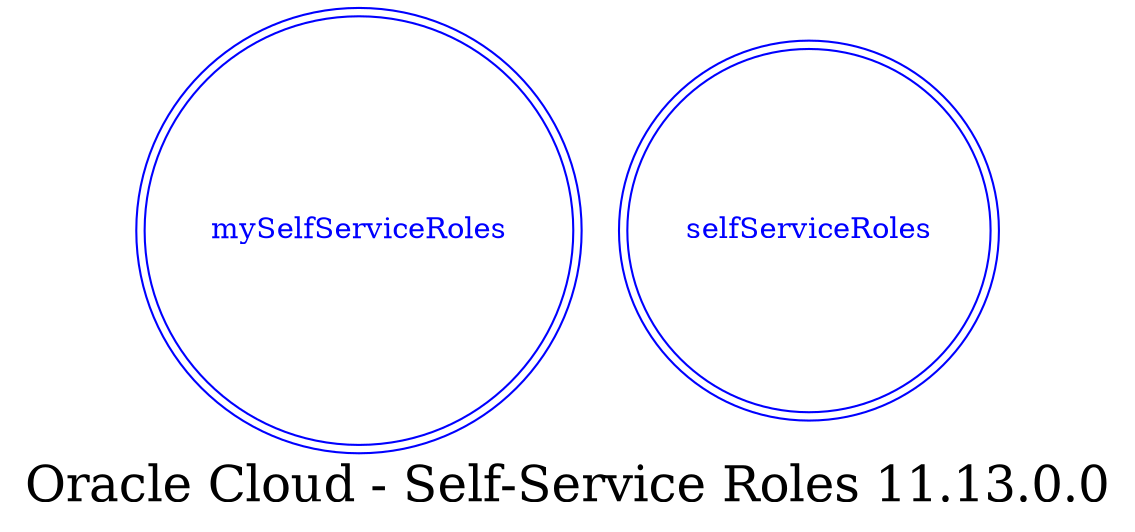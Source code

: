 digraph LexiconGraph {
graph[label="Oracle Cloud - Self-Service Roles 11.13.0.0", fontsize=24]
splines=true
"mySelfServiceRoles" [color=blue, fontcolor=blue, shape=doublecircle]
"selfServiceRoles" [color=blue, fontcolor=blue, shape=doublecircle]
}
